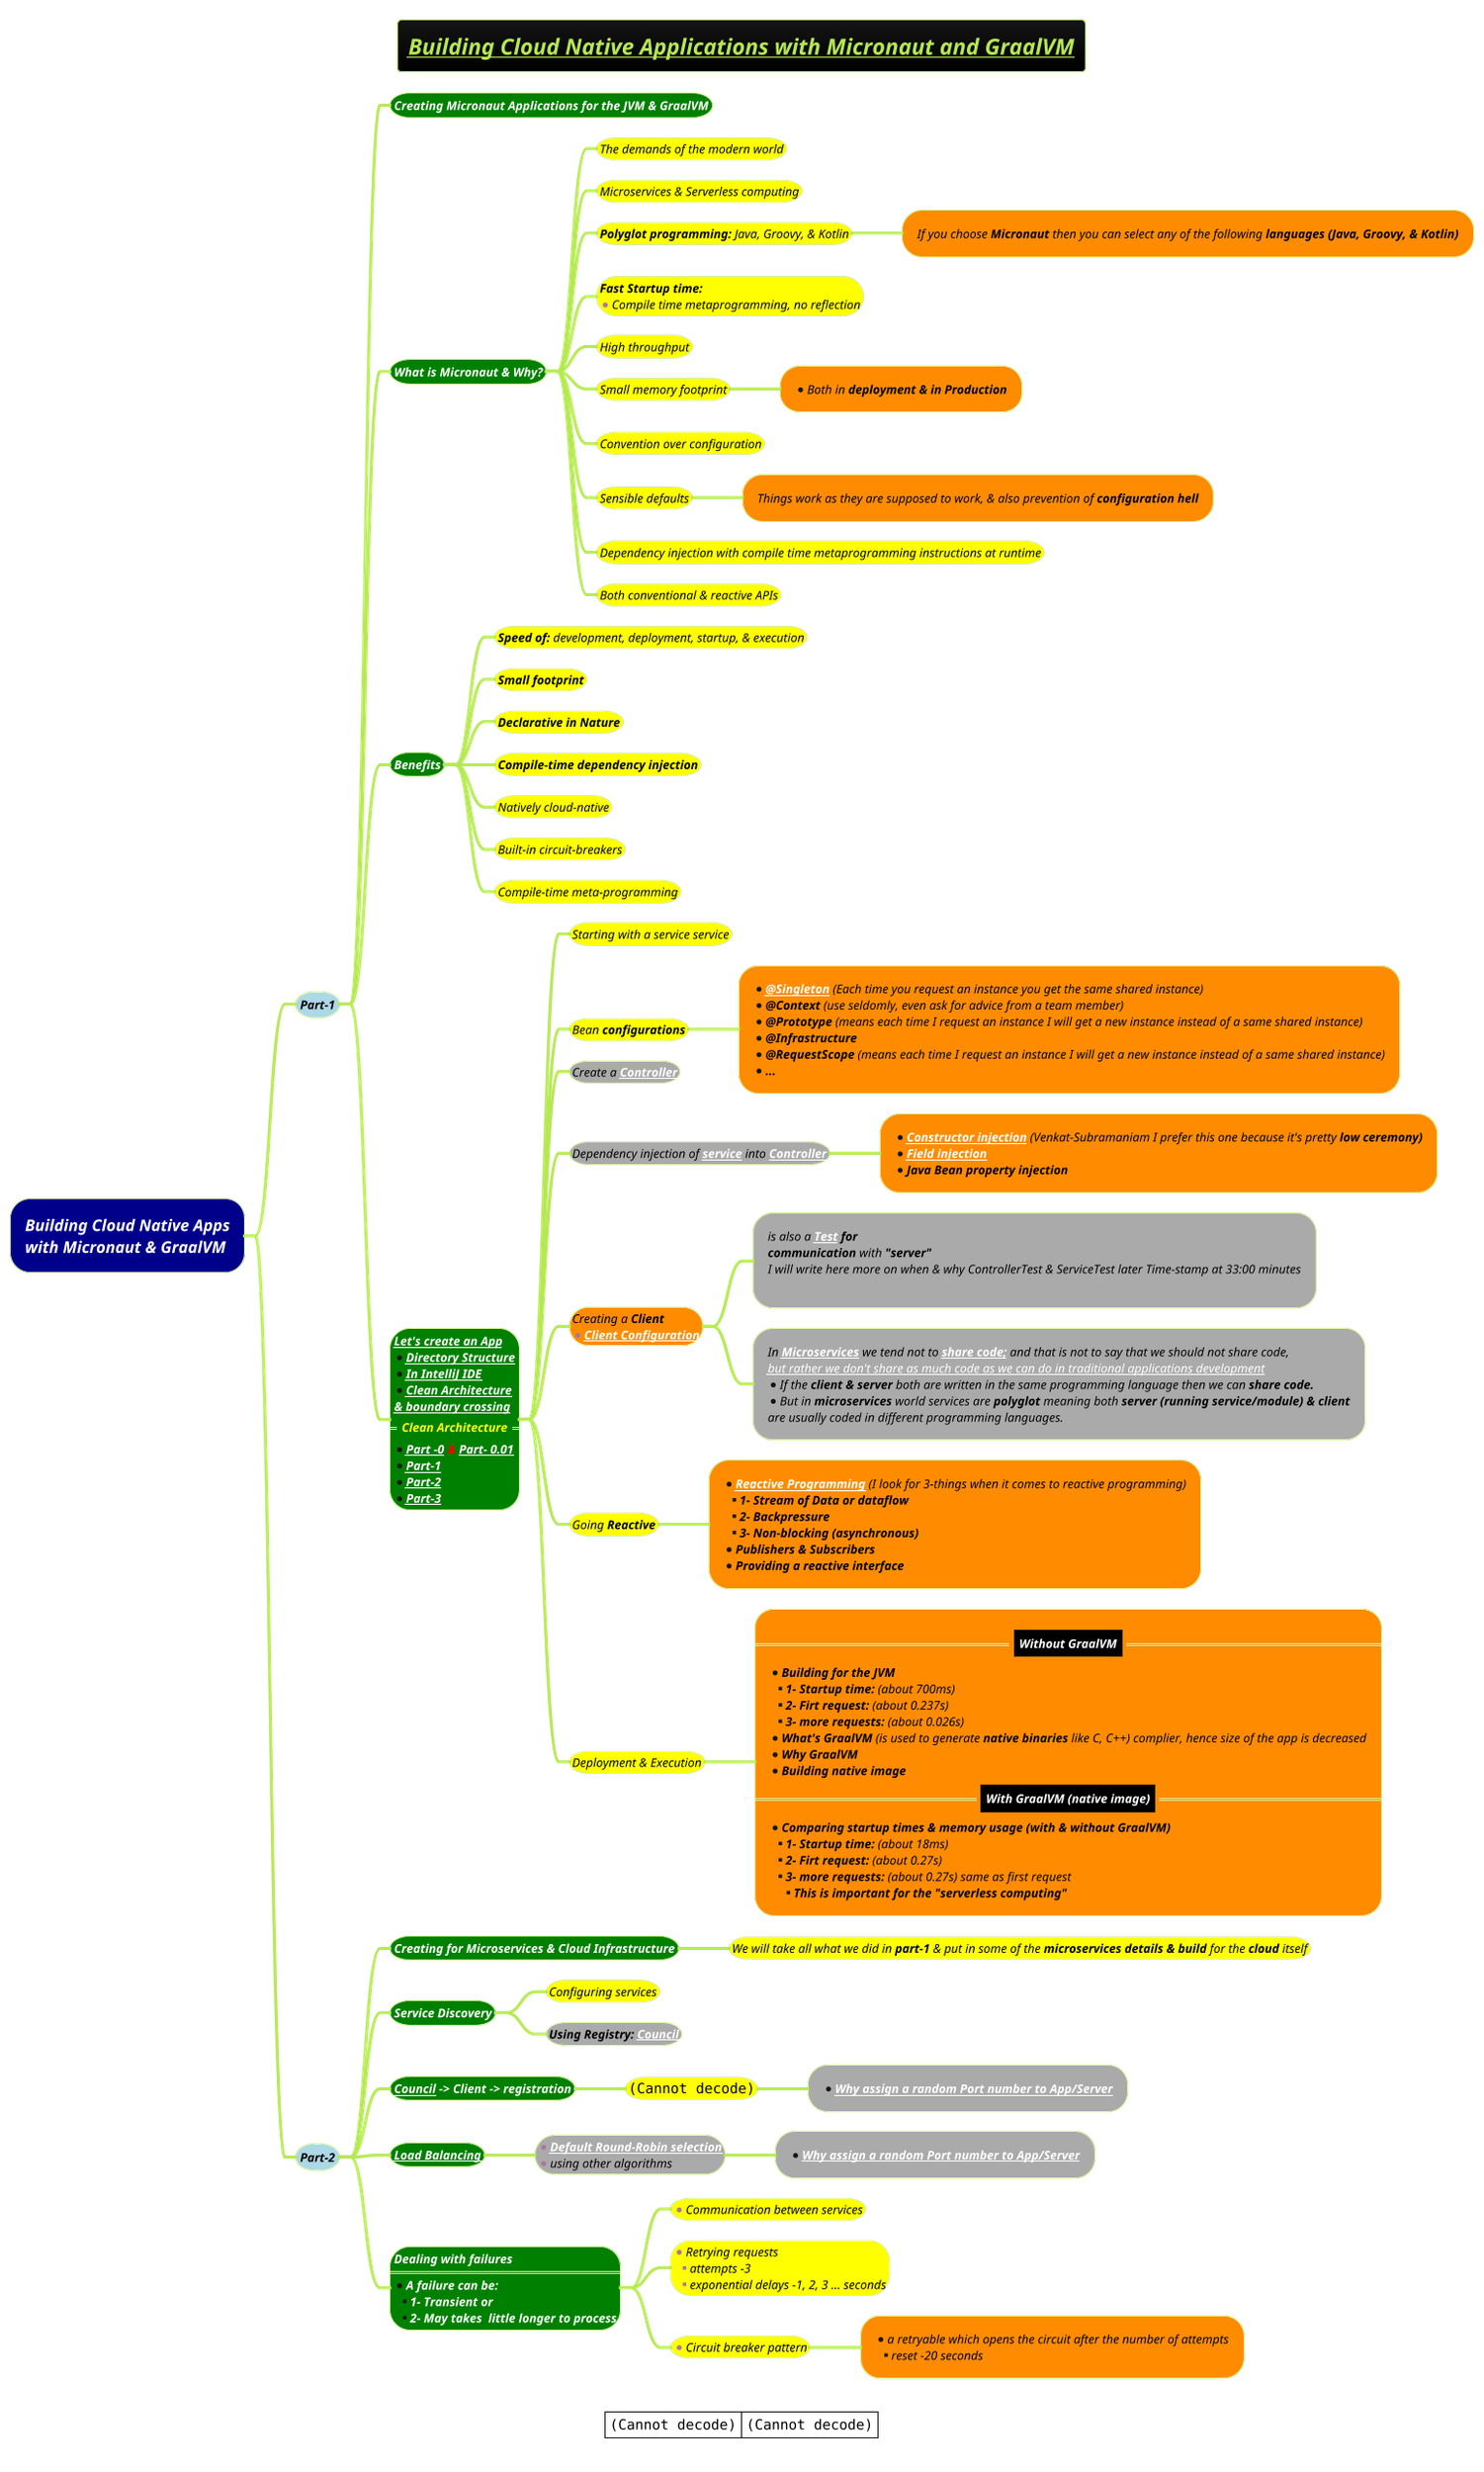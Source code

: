 @startmindmap
title =<i><b><u><size:18>Building Cloud Native Applications with Micronaut and GraalVM
!theme hacker
caption |<img:images/img_606.png>|<img:images/img_607.png>|

*[#darkblue] <i><color #white>Building Cloud Native Apps\n<i><color #white>with Micronaut & GraalVM
**[#lightblue] <i><color #black><size:12>Part-1
***[#green] <b><i><color #white><size:12>Creating Micronaut Applications for the JVM & GraalVM
***[#green] <b><i><color #white><size:12>What is Micronaut & Why?
****[#yellow] <i><color #black><size:12>The demands of the modern world
****[#yellow] <i><color #black><size:12>Microservices & Serverless computing
****[#yellow] <i><color #black><size:12>**Polyglot programming:** Java, Groovy, & Kotlin
*****[#darkorange] <i><color #black><size:12>If you choose **Micronaut** then you can select any of the following <b>languages (Java, Groovy, & Kotlin)
****[#yellow] <i><color #black><size:12>**Fast Startup time:** \n*<i><color #black><size:12>Compile time metaprogramming, no reflection
****[#yellow] <i><color #black><size:12>High throughput
****[#yellow] <i><color #black><size:12>Small memory footprint
*****[#darkorange] *<i><color #black><size:12>Both in <b>deployment & in Production
****[#yellow] <i><color #black><size:12>Convention over configuration
****[#yellow] <i><color #black><size:12>Sensible defaults
*****[#darkorange] <i><color #black><size:12>Things work as they are supposed to work, & also prevention of <b>configuration hell
****[#yellow] <i><color #black><size:12>Dependency injection with compile time metaprogramming instructions at runtime
****[#yellow] <i><color #black><size:12>Both conventional & reactive APIs
***[#green] <b><i><color #white><size:12>Benefits
****[#yellow] <i><color #black><size:12>**Speed of:** development, deployment, startup, & execution
****[#yellow] <i><color #black><size:12>**Small footprint**
****[#yellow] <i><color #black><size:12>**Declarative in Nature**
****[#yellow] <i><color #black><size:12>**Compile-time dependency injection**
****[#yellow] <i><color #black><size:12>Natively cloud-native
****[#yellow] <i><color #black><size:12>Built-in circuit-breakers
****[#yellow] <i><color #black><size:12>Compile-time meta-programming
***[#green]:<b><i><color #white><size:12>[[docs/3-programming-languages/Venkat-Subramaniam/images/img_518.png Let's create an App]]
*<b><i><color #white><size:12>[[docs/3-programming-languages/Venkat-Subramaniam/images/img_519.png Directory Structure]]
*<b><i><color #white><size:12>[[docs/3-programming-languages/Venkat-Subramaniam/images/img_520.png In IntelliJ IDE]]
*<b><i><color #white><size:12>[[docs/3-programming-languages/Venkat-Subramaniam/images/img_4.jpg Clean Architecture]]
<b><i><color #white><size:12>[[docs/3-programming-languages/Venkat-Subramaniam/images/img_4.jpg & boundary crossing]]
==<b><i><color #yellow><size:12>Clean Architecture==
*<b><i><color #red><size:12>[[docs/3-programming-languages/Venkat-Subramaniam/images/img_544.png Part -0]] & [[docs/3-programming-languages/clean-architecture/images/Screenshot_6.png Part- 0.01]]
*<b><i><color #white><size:12>[[docs/3-programming-languages/clean-architecture/images/Screenshot_7.png Part-1]]
*<b><i><color #white><size:12>[[docs/3-programming-languages/clean-architecture/images/Screenshot_8.png Part-2]]
*<b><i><color #white><size:12>[[docs/3-programming-languages/clean-architecture/images/Screenshot_9.png Part-3]];
****[#yellow] <i><color #black><size:12>Starting with a service service
****[#yellow] <i><color #black><size:12>Bean <b>configurations
*****[#darkorange]:*<i><color #black><size:12><b>[[docs/3-programming-languages/Venkat-Subramaniam/images/img_521.png @Singleton]] </b>(Each time you request an instance you get the same shared instance)
*<i><color #black><size:12><b>@Context </b>(use seldomly, even ask for advice from a team member)
*<i><color #black><size:12><b>@Prototype </b>(means each time I request an instance I will get a new instance instead of a same shared instance)
*<i><color #black><size:12><b>@Infrastructure
*<i><color #black><size:12><b>@RequestScope </b>(means each time I request an instance I will get a new instance instead of a same shared instance)
*<i><color #black><size:12><b>...;
****[#a] <i><color #black><size:12>Create a <b>[[docs/3-programming-languages/Venkat-Subramaniam/images/img_523.png Controller]]

****[#a] <i><color #black><size:12>Dependency injection of **[[docs/3-programming-languages/Venkat-Subramaniam/images/img_524.png service]]** into <b>[[docs/3-programming-languages/Venkat-Subramaniam/images/img_523.png Controller]]
*****[#darkorange]:*<i><color #black><size:12><b>[[docs/3-programming-languages/Venkat-Subramaniam/images/img_545.png Constructor injection]] </b>(Venkat-Subramaniam I prefer this one because it's pretty <b>low ceremony)
*<i><color #black><size:12><b>[[docs/3-programming-languages/Venkat-Subramaniam/images/img_522.png Field injection]]
*<i><color #black><size:12><b>Java Bean property injection;
****[#darkorange] <i><color #black><size:12>Creating a <b>Client \n*<i><color #black><size:12><b>[[docs/3-programming-languages/Venkat-Subramaniam/images/img_548.png Client Configuration]]

*****[#a]:<i><color #black><size:12>is also a <b>[[docs/3-programming-languages/Venkat-Subramaniam/images/img_546.png Test]] for
<i><color #black><size:12>**communication** with <b>"server"
<i><color #black><size:12>I will write here more on when & why ControllerTest & ServiceTest later Time-stamp at 33:00 minutes
;
*****[#a]:<i><color #black><size:12>In **[[docs/3-programming-languages/Venkat-Subramaniam/images/img_547.png Microservices]]** we tend not to **[[docs/3-programming-languages/Venkat-Subramaniam/images/img_547.png share code;]]** and that is not to say that we should not share code,
<i><color #black><size:12>[[docs/3-programming-languages/Venkat-Subramaniam/images/img_547.png but rather we don't share as much code as we can do in traditional applications development]]
*<i><color #black><size:12>If the **client & server** both are written in the same programming language then we can <b>share code.
*<i><color #black><size:12>But in **microservices** world services are **polyglot** meaning both <b>server (running service/module) & client
<i><color #black><size:12>are usually coded in different programming languages.;

****[#yellow] <i><color #black><size:12>Going <b>Reactive
*****[#darkorange]:*<i><color #black><size:12><b>[[docs/3-programming-languages/Venkat-Subramaniam/images/img_550.png Reactive Programming]] </b>(I look for 3-things when it comes to reactive programming)
**<i><color #black><size:12><b>1- Stream of Data or dataflow
**<i><color #black><size:12><b>2- Backpressure
**<i><color #black><size:12><b>3- Non-blocking (asynchronous)
*<i><color #black><size:12><b>Publishers & Subscribers
*<i><color #black><size:12><b>Providing a reactive interface;

****[#yellow] <i><color #black><size:12>Deployment & Execution
*****[#darkorange]:==|<#black><i><color #white><size:12><b>Without GraalVM|==
*<i><color #black><size:12><b>Building for the JVM
**<i><color #black><size:12><b>1- Startup time: </b>(about 700ms)
**<i><color #black><size:12><b>2- Firt request: </b>(about 0.237s)
**<i><color #black><size:12><b>3- more requests: </b>(about 0.026s)
*<i><color #black><size:12><b>What's GraalVM </b>(is used to generate **native binaries** like C, C++) complier, hence size of the app is decreased
*<i><color #black><size:12><b>Why GraalVM
*<i><color #black><size:12><b>Building native image
==|<#black><i><color #white><size:12><b>With GraalVM (native image)|==
*<i><color #black><size:12><b>Comparing startup times & memory usage (with & without GraalVM)
**<i><color #black><size:12><b>1- Startup time: </b>(about 18ms)
**<i><color #black><size:12><b>2- Firt request: </b>(about 0.27s)
**<i><color #black><size:12><b>3- more requests: </b>(about 0.27s) same as first request
***<i><color #black><size:12><b>This is important for the "serverless computing";

**[#lightblue] <i><color #black><size:12>Part-2
***[#green] <b><i><color #white><size:12>Creating for Microservices & Cloud Infrastructure
****[#yellow] <i><color #black><size:12>We will take all what we did in **part-1** & put in some of the **microservices details & build** for the **cloud** itself
***[#green] <b><i><color #white><size:12>Service Discovery
****[#yellow] <i><color #black><size:12>Configuring services
****[#a] <i><color #black><size:12><b>Using Registry: [[docs/3-programming-languages/Venkat-Subramaniam/images/img_552.png Council]]
***[#green] <b><i><color #white><size:12>[[docs/3-programming-languages/Venkat-Subramaniam/images/img_552.png Council]] -> Client -> registration
****[#yellow] <i><color #black><size:12><img:images/img_551.png{scale=.5}>
*****[#a] *<b><i><color #black><size:12>[[docs/3-programming-languages/Venkat-Subramaniam/images/img_553.png Why assign a random Port number to App/Server]]
***[#green] <b><i><color #white><size:12>[[docs/3-programming-languages/Venkat-Subramaniam/images/img_554.png Load Balancing]]
****[#a] *<i><color #black><size:12><b>[[docs/3-programming-languages/Venkat-Subramaniam/images/img_554.png Default Round-Robin selection]] \n*<i><color #black><size:12>using other algorithms
*****[#a] *<b><i><color #black><size:12>[[docs/3-programming-languages/Venkat-Subramaniam/images/img_553.png Why assign a random Port number to App/Server]]
***[#green]:<b><i><color #white><size:12>Dealing with failures
====
*<b><i><color #white><size:12>A failure can be:
**<b><i><color #white><size:12>1- Transient or
**<b><i><color #white><size:12>2- May takes  little longer to process;
****[#yellow] *<i><color #black><size:12>Communication between services
****[#yellow]:*<i><color #black><size:12>Retrying requests
**<i><color #black><size:12>attempts -3
**<i><color #black><size:12>exponential delays -1, 2, 3 ... seconds;
****[#yellow] *<i><color #black><size:12>Circuit breaker pattern
*****[#darkorange] *<i><color #black><size:12>a retryable which opens the circuit after the number of attempts \n**<i><color #black><size:12>reset -20 seconds


@endmindmap
